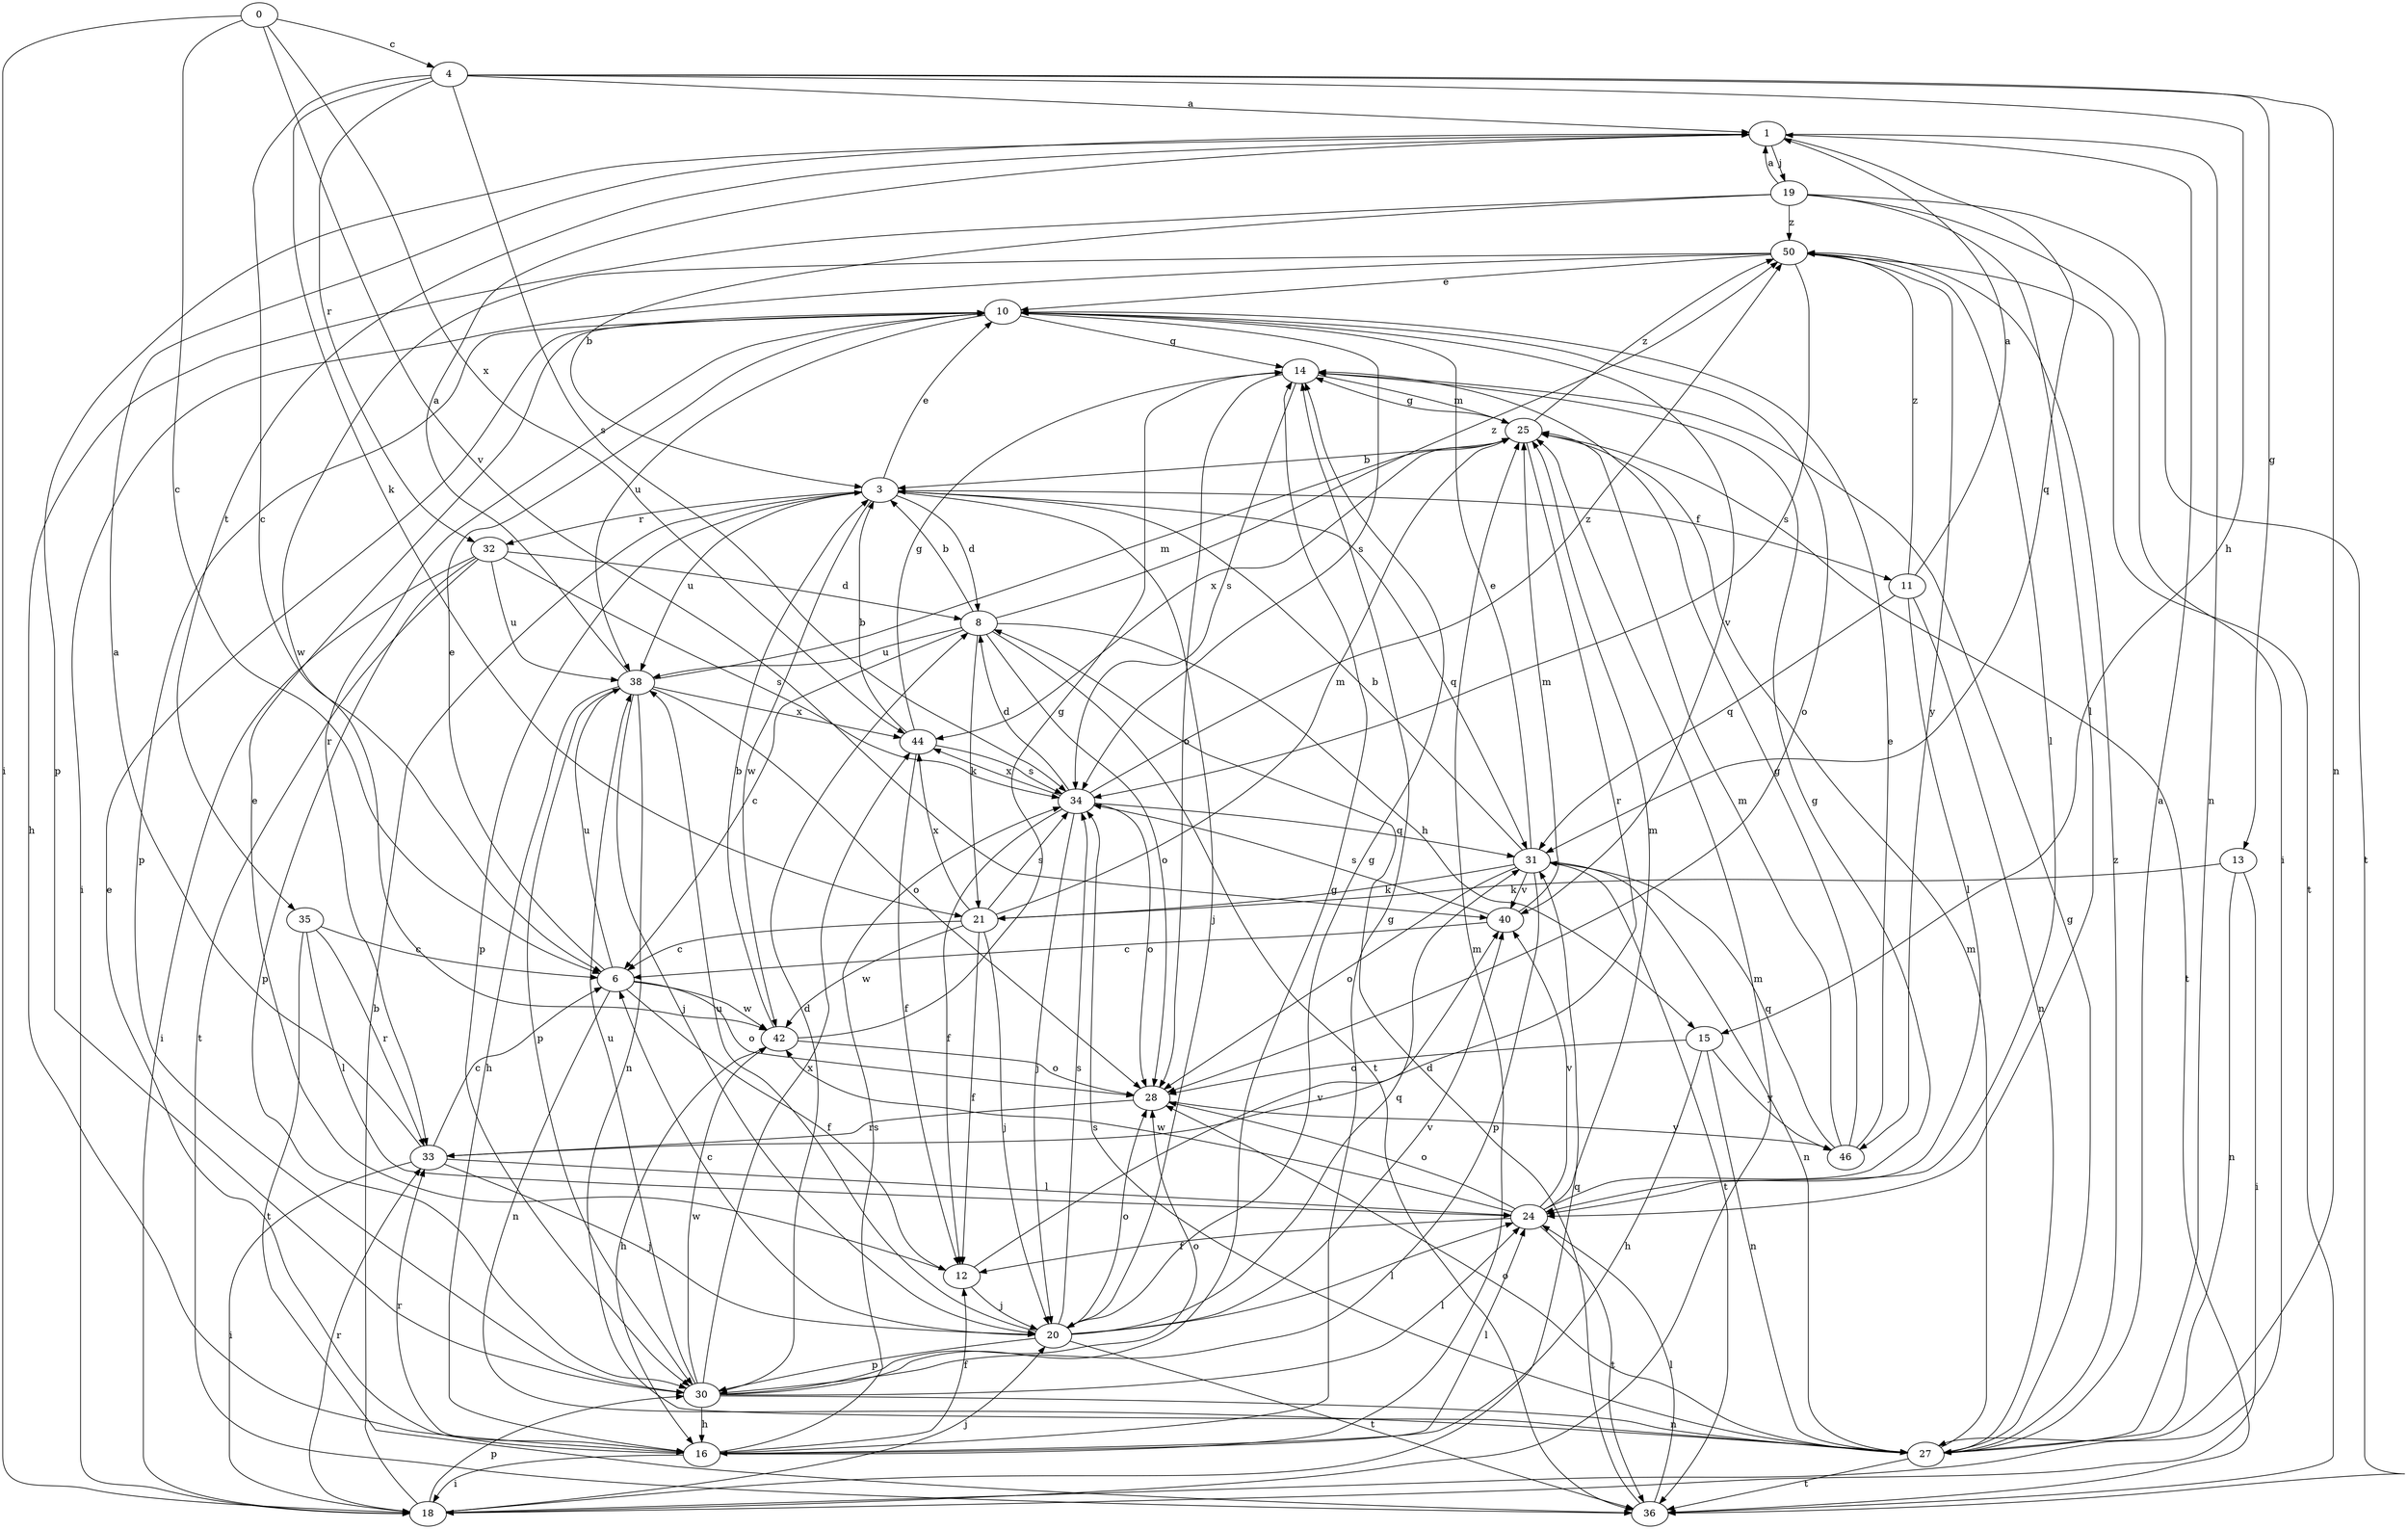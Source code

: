 strict digraph  {
0;
1;
3;
4;
6;
8;
10;
11;
12;
13;
14;
15;
16;
18;
19;
20;
21;
24;
25;
27;
28;
30;
31;
32;
33;
34;
35;
36;
38;
40;
42;
44;
46;
50;
0 -> 4  [label=c];
0 -> 6  [label=c];
0 -> 18  [label=i];
0 -> 40  [label=v];
0 -> 44  [label=x];
1 -> 19  [label=j];
1 -> 27  [label=n];
1 -> 30  [label=p];
1 -> 31  [label=q];
1 -> 35  [label=t];
3 -> 8  [label=d];
3 -> 10  [label=e];
3 -> 11  [label=f];
3 -> 20  [label=j];
3 -> 30  [label=p];
3 -> 31  [label=q];
3 -> 32  [label=r];
3 -> 38  [label=u];
3 -> 42  [label=w];
4 -> 1  [label=a];
4 -> 6  [label=c];
4 -> 13  [label=g];
4 -> 15  [label=h];
4 -> 21  [label=k];
4 -> 27  [label=n];
4 -> 32  [label=r];
4 -> 34  [label=s];
6 -> 10  [label=e];
6 -> 12  [label=f];
6 -> 27  [label=n];
6 -> 28  [label=o];
6 -> 38  [label=u];
6 -> 42  [label=w];
8 -> 3  [label=b];
8 -> 6  [label=c];
8 -> 15  [label=h];
8 -> 21  [label=k];
8 -> 28  [label=o];
8 -> 36  [label=t];
8 -> 38  [label=u];
8 -> 50  [label=z];
10 -> 14  [label=g];
10 -> 28  [label=o];
10 -> 30  [label=p];
10 -> 33  [label=r];
10 -> 34  [label=s];
10 -> 38  [label=u];
10 -> 40  [label=v];
11 -> 1  [label=a];
11 -> 24  [label=l];
11 -> 27  [label=n];
11 -> 31  [label=q];
11 -> 50  [label=z];
12 -> 10  [label=e];
12 -> 20  [label=j];
12 -> 40  [label=v];
13 -> 18  [label=i];
13 -> 21  [label=k];
13 -> 27  [label=n];
14 -> 25  [label=m];
14 -> 28  [label=o];
14 -> 34  [label=s];
15 -> 16  [label=h];
15 -> 27  [label=n];
15 -> 28  [label=o];
15 -> 46  [label=y];
16 -> 10  [label=e];
16 -> 12  [label=f];
16 -> 14  [label=g];
16 -> 18  [label=i];
16 -> 24  [label=l];
16 -> 25  [label=m];
16 -> 33  [label=r];
16 -> 34  [label=s];
18 -> 3  [label=b];
18 -> 20  [label=j];
18 -> 25  [label=m];
18 -> 30  [label=p];
18 -> 31  [label=q];
18 -> 33  [label=r];
19 -> 1  [label=a];
19 -> 3  [label=b];
19 -> 16  [label=h];
19 -> 18  [label=i];
19 -> 24  [label=l];
19 -> 36  [label=t];
19 -> 50  [label=z];
20 -> 6  [label=c];
20 -> 14  [label=g];
20 -> 24  [label=l];
20 -> 28  [label=o];
20 -> 30  [label=p];
20 -> 31  [label=q];
20 -> 34  [label=s];
20 -> 36  [label=t];
20 -> 38  [label=u];
20 -> 40  [label=v];
21 -> 6  [label=c];
21 -> 12  [label=f];
21 -> 20  [label=j];
21 -> 25  [label=m];
21 -> 34  [label=s];
21 -> 42  [label=w];
21 -> 44  [label=x];
24 -> 12  [label=f];
24 -> 14  [label=g];
24 -> 25  [label=m];
24 -> 28  [label=o];
24 -> 36  [label=t];
24 -> 40  [label=v];
24 -> 42  [label=w];
25 -> 3  [label=b];
25 -> 14  [label=g];
25 -> 33  [label=r];
25 -> 36  [label=t];
25 -> 44  [label=x];
25 -> 50  [label=z];
27 -> 1  [label=a];
27 -> 14  [label=g];
27 -> 25  [label=m];
27 -> 28  [label=o];
27 -> 34  [label=s];
27 -> 36  [label=t];
27 -> 50  [label=z];
28 -> 33  [label=r];
28 -> 46  [label=y];
30 -> 8  [label=d];
30 -> 14  [label=g];
30 -> 16  [label=h];
30 -> 24  [label=l];
30 -> 27  [label=n];
30 -> 28  [label=o];
30 -> 38  [label=u];
30 -> 42  [label=w];
30 -> 44  [label=x];
31 -> 3  [label=b];
31 -> 10  [label=e];
31 -> 21  [label=k];
31 -> 27  [label=n];
31 -> 28  [label=o];
31 -> 30  [label=p];
31 -> 36  [label=t];
31 -> 40  [label=v];
32 -> 8  [label=d];
32 -> 18  [label=i];
32 -> 30  [label=p];
32 -> 34  [label=s];
32 -> 36  [label=t];
32 -> 38  [label=u];
33 -> 1  [label=a];
33 -> 6  [label=c];
33 -> 18  [label=i];
33 -> 20  [label=j];
33 -> 24  [label=l];
34 -> 8  [label=d];
34 -> 12  [label=f];
34 -> 20  [label=j];
34 -> 28  [label=o];
34 -> 31  [label=q];
34 -> 44  [label=x];
34 -> 50  [label=z];
35 -> 6  [label=c];
35 -> 24  [label=l];
35 -> 33  [label=r];
35 -> 36  [label=t];
36 -> 8  [label=d];
36 -> 24  [label=l];
38 -> 1  [label=a];
38 -> 16  [label=h];
38 -> 20  [label=j];
38 -> 25  [label=m];
38 -> 27  [label=n];
38 -> 28  [label=o];
38 -> 30  [label=p];
38 -> 44  [label=x];
40 -> 6  [label=c];
40 -> 25  [label=m];
40 -> 34  [label=s];
42 -> 3  [label=b];
42 -> 14  [label=g];
42 -> 16  [label=h];
42 -> 28  [label=o];
44 -> 3  [label=b];
44 -> 12  [label=f];
44 -> 14  [label=g];
44 -> 34  [label=s];
46 -> 10  [label=e];
46 -> 14  [label=g];
46 -> 25  [label=m];
46 -> 31  [label=q];
50 -> 10  [label=e];
50 -> 18  [label=i];
50 -> 24  [label=l];
50 -> 34  [label=s];
50 -> 36  [label=t];
50 -> 42  [label=w];
50 -> 46  [label=y];
}
